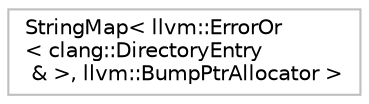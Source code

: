 digraph "Graphical Class Hierarchy"
{
 // LATEX_PDF_SIZE
  bgcolor="transparent";
  edge [fontname="Helvetica",fontsize="10",labelfontname="Helvetica",labelfontsize="10"];
  node [fontname="Helvetica",fontsize="10",shape=record];
  rankdir="LR";
  Node0 [label="StringMap\< llvm::ErrorOr\l\< clang::DirectoryEntry\l & \>, llvm::BumpPtrAllocator \>",height=0.2,width=0.4,color="grey75",tooltip=" "];
}
